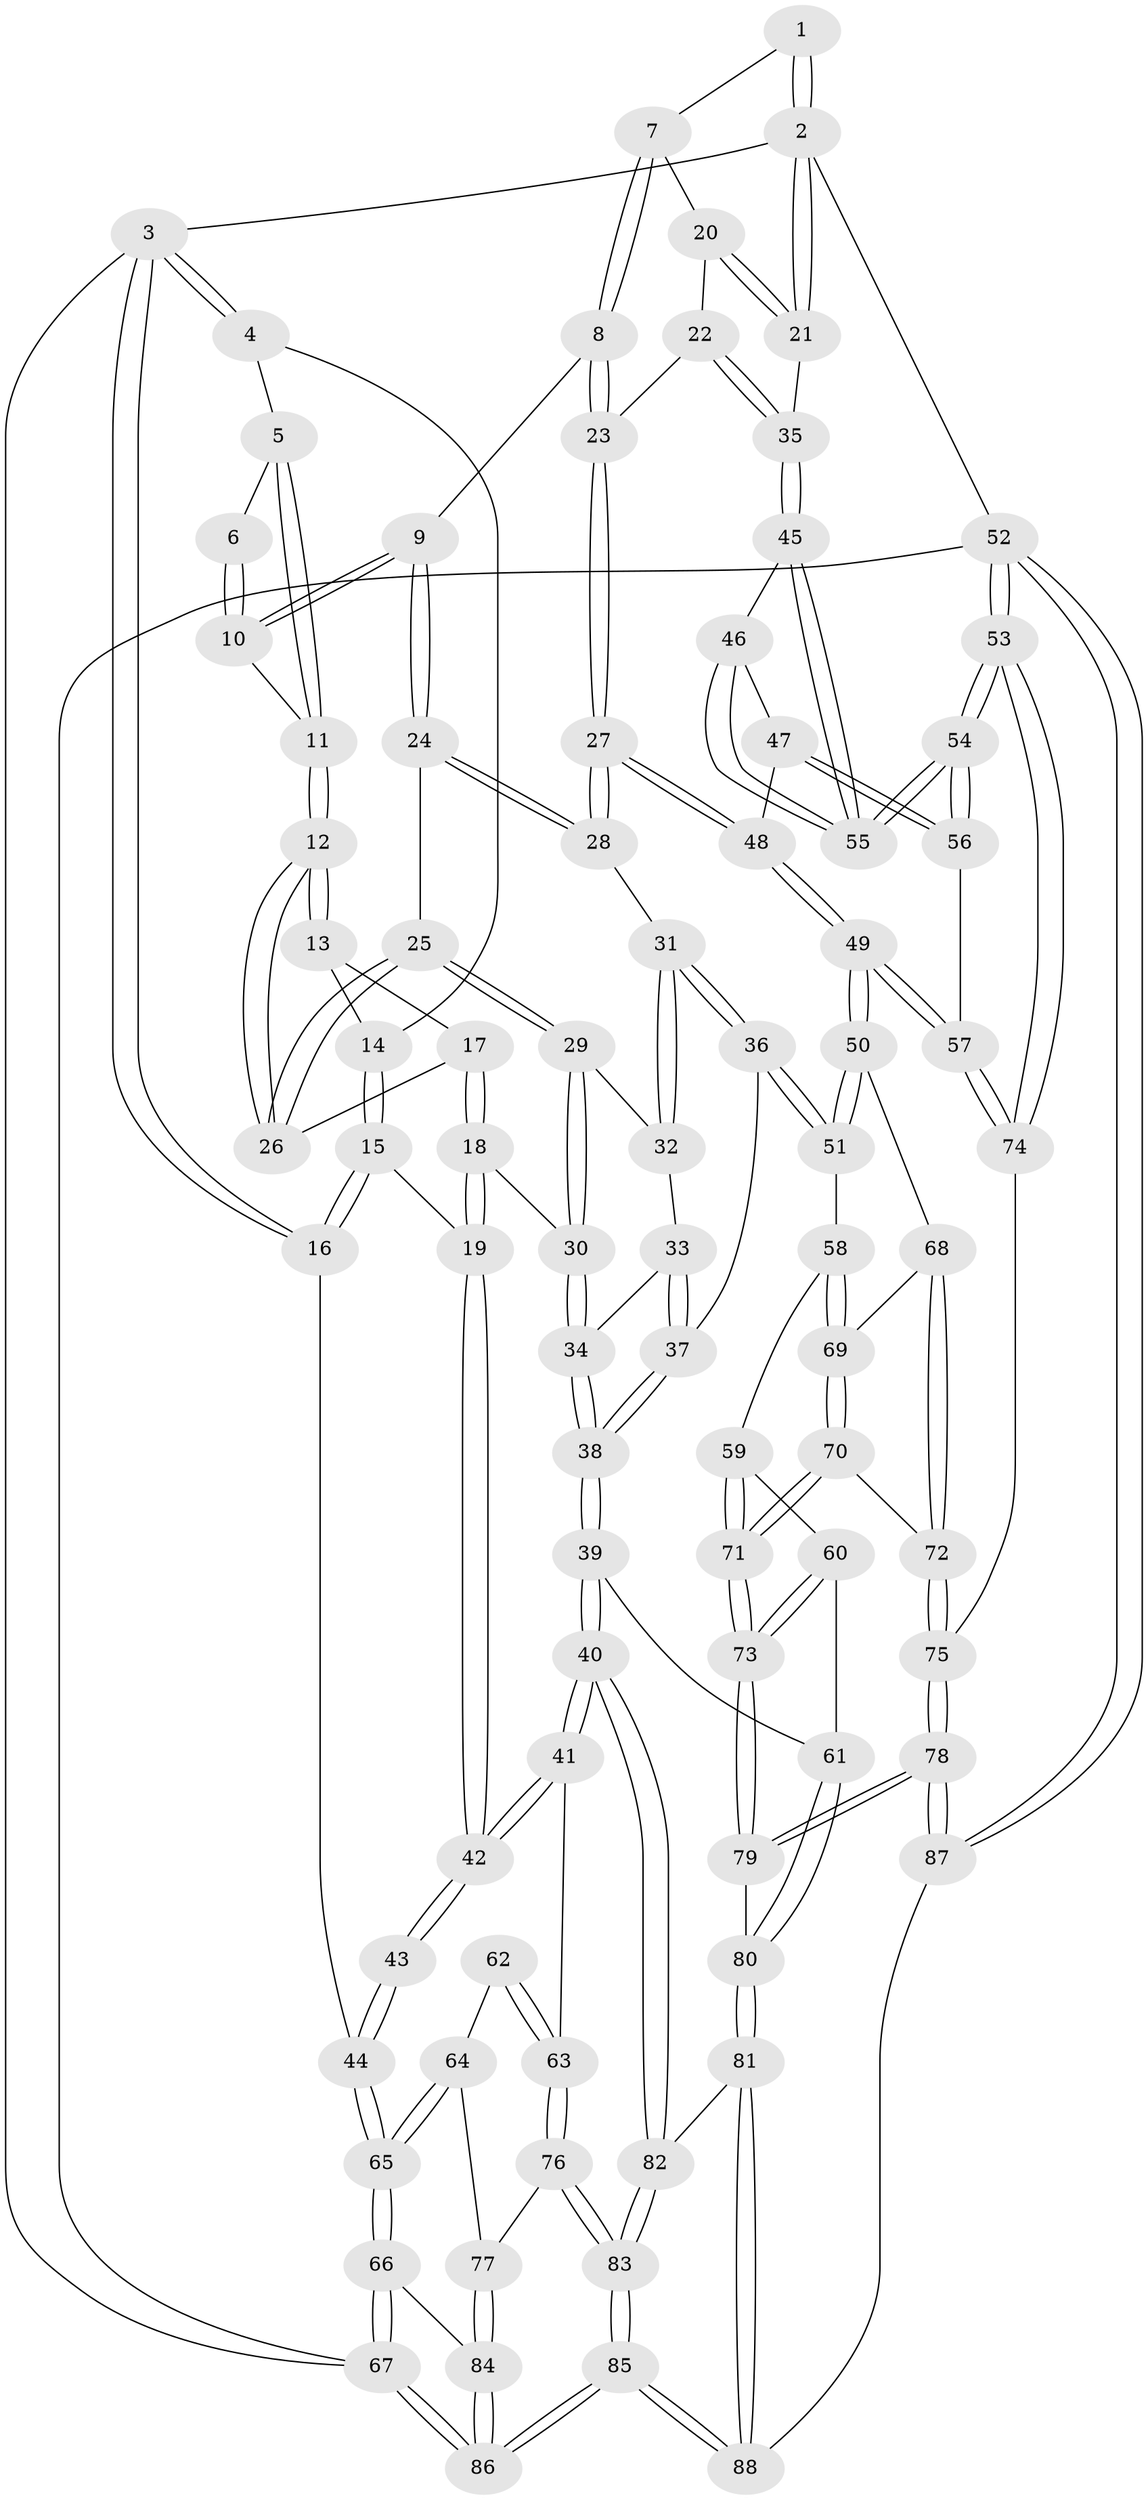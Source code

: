 // coarse degree distribution, {4: 0.38, 6: 0.08, 2: 0.02, 5: 0.36, 3: 0.16}
// Generated by graph-tools (version 1.1) at 2025/24/03/03/25 07:24:35]
// undirected, 88 vertices, 217 edges
graph export_dot {
graph [start="1"]
  node [color=gray90,style=filled];
  1 [pos="+0.7932362059467696+0"];
  2 [pos="+1+0"];
  3 [pos="+0+0"];
  4 [pos="+0.13423001293468254+0"];
  5 [pos="+0.37182045495342764+0"];
  6 [pos="+0.7825654150720944+0"];
  7 [pos="+0.8653873231333868+0.116873602579311"];
  8 [pos="+0.8355141453789126+0.17368377685772382"];
  9 [pos="+0.6689921338784292+0.12811045689631342"];
  10 [pos="+0.6724667048201509+0.08546853774149119"];
  11 [pos="+0.42099145014890443+0.06438566414421065"];
  12 [pos="+0.42212012223102957+0.1255605570874872"];
  13 [pos="+0.2153373316363737+0.13189991558818645"];
  14 [pos="+0.15632866892167793+0"];
  15 [pos="+0.051399648152170255+0.32090039456188946"];
  16 [pos="+0+0.35776829427190693"];
  17 [pos="+0.2196158080688951+0.17504119358651182"];
  18 [pos="+0.16974966759486243+0.31973433404334245"];
  19 [pos="+0.14032839039961764+0.33147223129720205"];
  20 [pos="+0.8655702865294592+0.11693727673967098"];
  21 [pos="+1+0.12151149631729927"];
  22 [pos="+1+0.2831459040916778"];
  23 [pos="+0.8247839325893588+0.3604073345182268"];
  24 [pos="+0.6431387324706747+0.18909274552919095"];
  25 [pos="+0.43640224655141324+0.1970056716416033"];
  26 [pos="+0.4300431621404904+0.1781335012769148"];
  27 [pos="+0.7838941852050987+0.39831077092092504"];
  28 [pos="+0.7435402346423274+0.39015377669769163"];
  29 [pos="+0.4301775492424775+0.22137112167305292"];
  30 [pos="+0.27669446603468006+0.3234241147634152"];
  31 [pos="+0.663742654871425+0.4172901832703794"];
  32 [pos="+0.47275228082932064+0.3077748079314842"];
  33 [pos="+0.4385263643802201+0.40140552078998093"];
  34 [pos="+0.3409927735480646+0.4256578864140021"];
  35 [pos="+1+0.2504258794516381"];
  36 [pos="+0.5610941319809785+0.522746039367448"];
  37 [pos="+0.5040550207605108+0.5318142594116654"];
  38 [pos="+0.3257226882398058+0.64659871701204"];
  39 [pos="+0.31184141128234094+0.6645092478636281"];
  40 [pos="+0.30490869617320493+0.6660780710753118"];
  41 [pos="+0.2994142304286668+0.6658466708021603"];
  42 [pos="+0.2389593004958895+0.5959634548354916"];
  43 [pos="+0+0.5128909211805182"];
  44 [pos="+0+0.4309473120477269"];
  45 [pos="+1+0.4021711638028987"];
  46 [pos="+0.9409045528030703+0.4516340510059958"];
  47 [pos="+0.8017540970664324+0.43679541034429104"];
  48 [pos="+0.8008809713817012+0.436339935710209"];
  49 [pos="+0.793165311885937+0.665421416853279"];
  50 [pos="+0.7925270597598946+0.6655066427604103"];
  51 [pos="+0.6300265176855737+0.6661243652980829"];
  52 [pos="+1+1"];
  53 [pos="+1+0.9517609585427953"];
  54 [pos="+1+0.6156527750683498"];
  55 [pos="+1+0.49490523985912965"];
  56 [pos="+1+0.6017454780961331"];
  57 [pos="+0.8265831621554126+0.7039973654369333"];
  58 [pos="+0.6173510041920608+0.6842807224118225"];
  59 [pos="+0.607584955570653+0.6922280374649042"];
  60 [pos="+0.5488679063408558+0.7203337622939249"];
  61 [pos="+0.41451618814237623+0.7388111441935854"];
  62 [pos="+0.06335536707205118+0.6229184602352831"];
  63 [pos="+0.27548915767700527+0.6800933227573729"];
  64 [pos="+0.024391922930098918+0.7445704621638075"];
  65 [pos="+0+0.7090414296954645"];
  66 [pos="+0+1"];
  67 [pos="+0+1"];
  68 [pos="+0.6826003413658687+0.7688247642791235"];
  69 [pos="+0.6586504976384655+0.7659941607429136"];
  70 [pos="+0.6330215278269944+0.8269537840313923"];
  71 [pos="+0.6203668779411836+0.8379818921705995"];
  72 [pos="+0.6964404905054191+0.8048601920751085"];
  73 [pos="+0.607542980128708+0.8581028640445516"];
  74 [pos="+0.8428454931266268+0.7782837201663153"];
  75 [pos="+0.8098135564804093+0.8307333274736987"];
  76 [pos="+0.18613590417237558+0.7481404684671124"];
  77 [pos="+0.11196624148422869+0.7702793416893062"];
  78 [pos="+0.7057372360241495+1"];
  79 [pos="+0.6054641905502+0.8645998880008431"];
  80 [pos="+0.449884731088714+0.8115080559545117"];
  81 [pos="+0.4398418678271322+0.9599063875164677"];
  82 [pos="+0.31068474286162484+0.9241191953331863"];
  83 [pos="+0.2077694275808223+1"];
  84 [pos="+0.09504685188580317+0.8220195167722619"];
  85 [pos="+0.02442583718302894+1"];
  86 [pos="+0+1"];
  87 [pos="+0.7048576822100568+1"];
  88 [pos="+0.5579110571286878+1"];
  1 -- 2;
  1 -- 2;
  1 -- 7;
  2 -- 3;
  2 -- 21;
  2 -- 21;
  2 -- 52;
  3 -- 4;
  3 -- 4;
  3 -- 16;
  3 -- 16;
  3 -- 67;
  4 -- 5;
  4 -- 14;
  5 -- 6;
  5 -- 11;
  5 -- 11;
  6 -- 10;
  6 -- 10;
  7 -- 8;
  7 -- 8;
  7 -- 20;
  8 -- 9;
  8 -- 23;
  8 -- 23;
  9 -- 10;
  9 -- 10;
  9 -- 24;
  9 -- 24;
  10 -- 11;
  11 -- 12;
  11 -- 12;
  12 -- 13;
  12 -- 13;
  12 -- 26;
  12 -- 26;
  13 -- 14;
  13 -- 17;
  14 -- 15;
  14 -- 15;
  15 -- 16;
  15 -- 16;
  15 -- 19;
  16 -- 44;
  17 -- 18;
  17 -- 18;
  17 -- 26;
  18 -- 19;
  18 -- 19;
  18 -- 30;
  19 -- 42;
  19 -- 42;
  20 -- 21;
  20 -- 21;
  20 -- 22;
  21 -- 35;
  22 -- 23;
  22 -- 35;
  22 -- 35;
  23 -- 27;
  23 -- 27;
  24 -- 25;
  24 -- 28;
  24 -- 28;
  25 -- 26;
  25 -- 26;
  25 -- 29;
  25 -- 29;
  27 -- 28;
  27 -- 28;
  27 -- 48;
  27 -- 48;
  28 -- 31;
  29 -- 30;
  29 -- 30;
  29 -- 32;
  30 -- 34;
  30 -- 34;
  31 -- 32;
  31 -- 32;
  31 -- 36;
  31 -- 36;
  32 -- 33;
  33 -- 34;
  33 -- 37;
  33 -- 37;
  34 -- 38;
  34 -- 38;
  35 -- 45;
  35 -- 45;
  36 -- 37;
  36 -- 51;
  36 -- 51;
  37 -- 38;
  37 -- 38;
  38 -- 39;
  38 -- 39;
  39 -- 40;
  39 -- 40;
  39 -- 61;
  40 -- 41;
  40 -- 41;
  40 -- 82;
  40 -- 82;
  41 -- 42;
  41 -- 42;
  41 -- 63;
  42 -- 43;
  42 -- 43;
  43 -- 44;
  43 -- 44;
  44 -- 65;
  44 -- 65;
  45 -- 46;
  45 -- 55;
  45 -- 55;
  46 -- 47;
  46 -- 55;
  46 -- 55;
  47 -- 48;
  47 -- 56;
  47 -- 56;
  48 -- 49;
  48 -- 49;
  49 -- 50;
  49 -- 50;
  49 -- 57;
  49 -- 57;
  50 -- 51;
  50 -- 51;
  50 -- 68;
  51 -- 58;
  52 -- 53;
  52 -- 53;
  52 -- 87;
  52 -- 87;
  52 -- 67;
  53 -- 54;
  53 -- 54;
  53 -- 74;
  53 -- 74;
  54 -- 55;
  54 -- 55;
  54 -- 56;
  54 -- 56;
  56 -- 57;
  57 -- 74;
  57 -- 74;
  58 -- 59;
  58 -- 69;
  58 -- 69;
  59 -- 60;
  59 -- 71;
  59 -- 71;
  60 -- 61;
  60 -- 73;
  60 -- 73;
  61 -- 80;
  61 -- 80;
  62 -- 63;
  62 -- 63;
  62 -- 64;
  63 -- 76;
  63 -- 76;
  64 -- 65;
  64 -- 65;
  64 -- 77;
  65 -- 66;
  65 -- 66;
  66 -- 67;
  66 -- 67;
  66 -- 84;
  67 -- 86;
  67 -- 86;
  68 -- 69;
  68 -- 72;
  68 -- 72;
  69 -- 70;
  69 -- 70;
  70 -- 71;
  70 -- 71;
  70 -- 72;
  71 -- 73;
  71 -- 73;
  72 -- 75;
  72 -- 75;
  73 -- 79;
  73 -- 79;
  74 -- 75;
  75 -- 78;
  75 -- 78;
  76 -- 77;
  76 -- 83;
  76 -- 83;
  77 -- 84;
  77 -- 84;
  78 -- 79;
  78 -- 79;
  78 -- 87;
  78 -- 87;
  79 -- 80;
  80 -- 81;
  80 -- 81;
  81 -- 82;
  81 -- 88;
  81 -- 88;
  82 -- 83;
  82 -- 83;
  83 -- 85;
  83 -- 85;
  84 -- 86;
  84 -- 86;
  85 -- 86;
  85 -- 86;
  85 -- 88;
  85 -- 88;
  87 -- 88;
}
